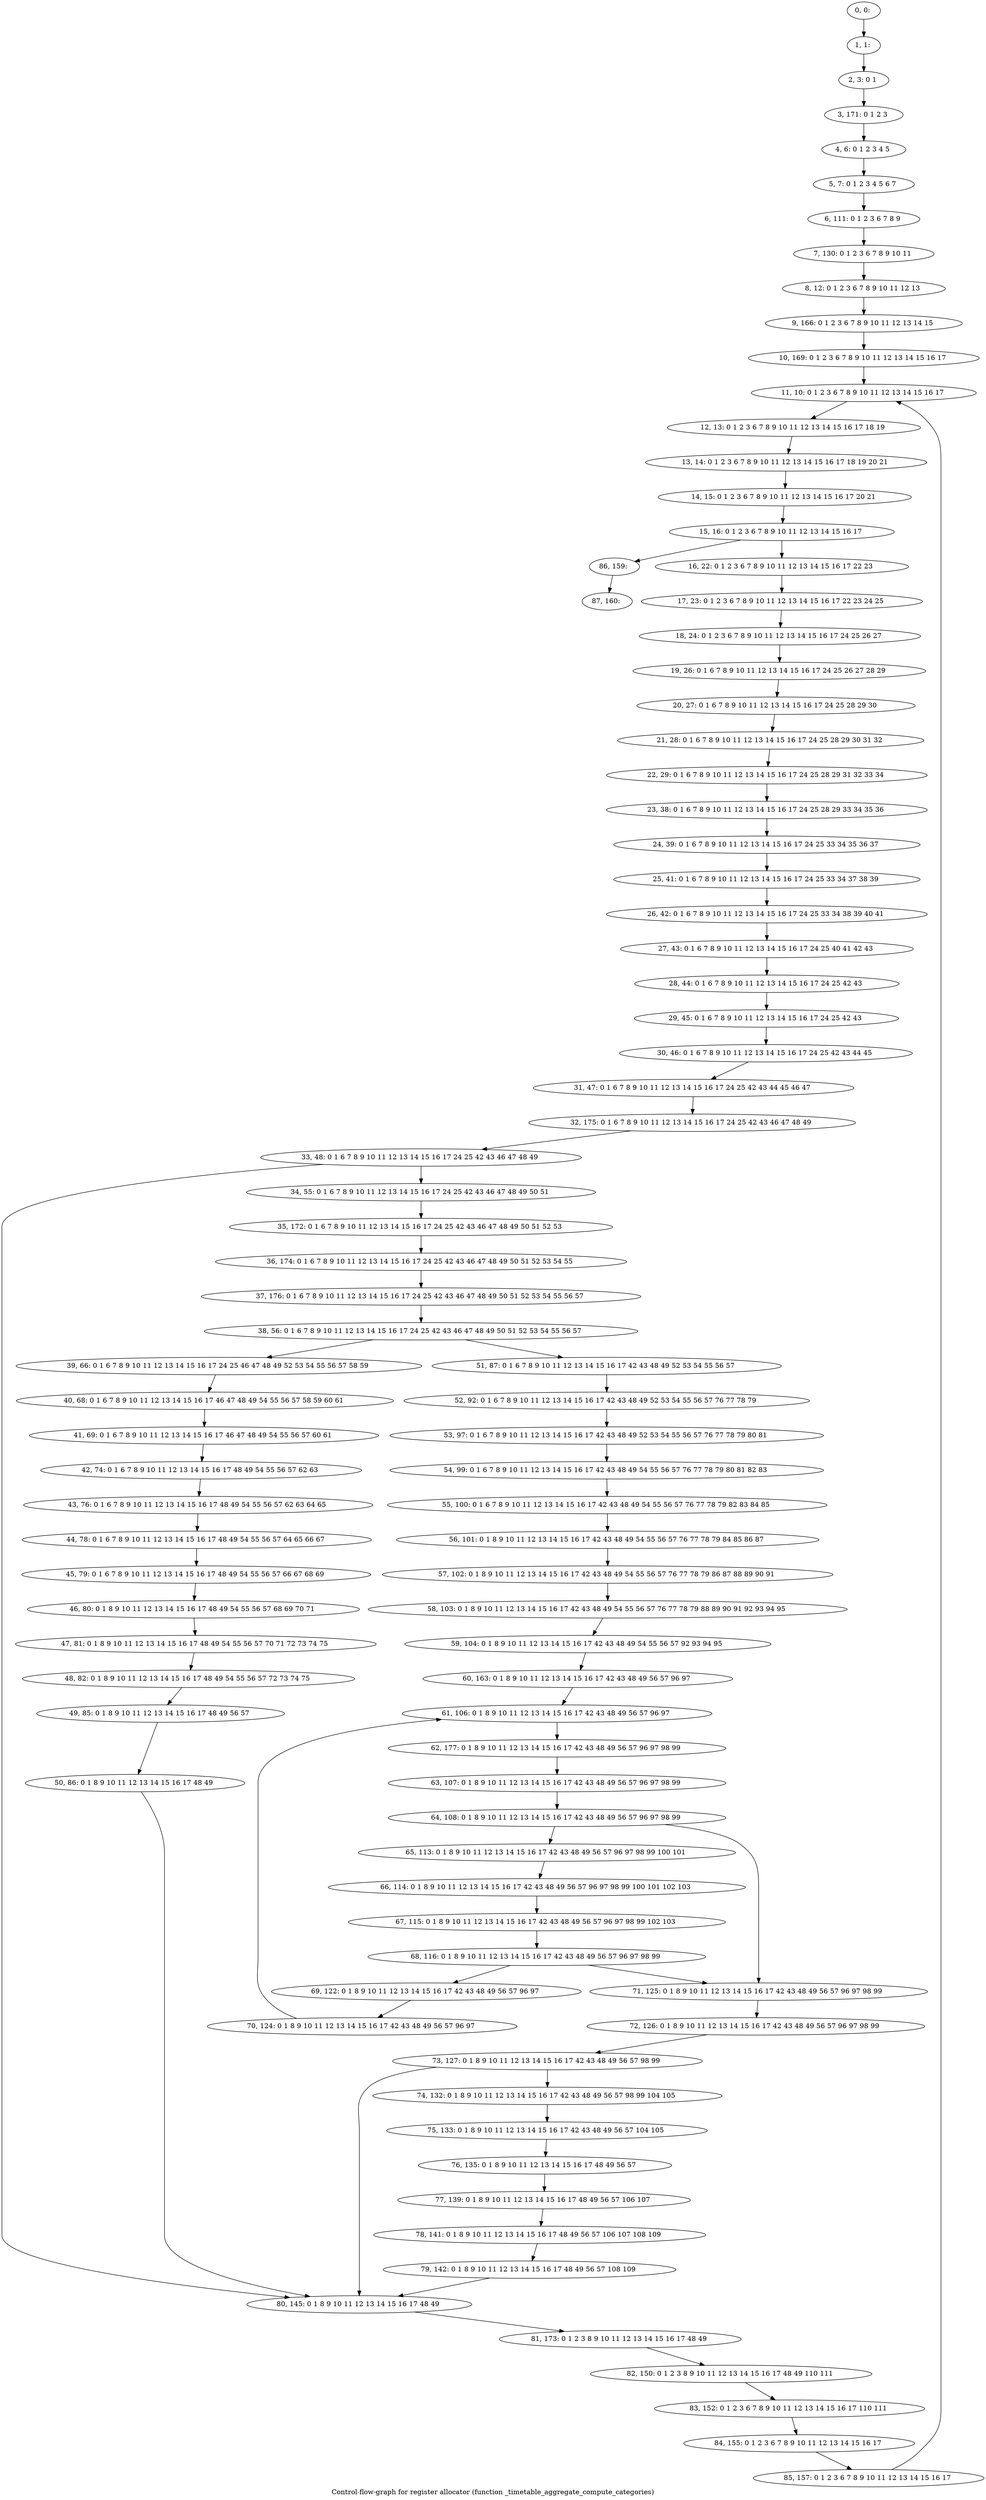 digraph G {
graph [label="Control-flow-graph for register allocator (function _timetable_aggregate_compute_categories)"]
0[label="0, 0: "];
1[label="1, 1: "];
2[label="2, 3: 0 1 "];
3[label="3, 171: 0 1 2 3 "];
4[label="4, 6: 0 1 2 3 4 5 "];
5[label="5, 7: 0 1 2 3 4 5 6 7 "];
6[label="6, 111: 0 1 2 3 6 7 8 9 "];
7[label="7, 130: 0 1 2 3 6 7 8 9 10 11 "];
8[label="8, 12: 0 1 2 3 6 7 8 9 10 11 12 13 "];
9[label="9, 166: 0 1 2 3 6 7 8 9 10 11 12 13 14 15 "];
10[label="10, 169: 0 1 2 3 6 7 8 9 10 11 12 13 14 15 16 17 "];
11[label="11, 10: 0 1 2 3 6 7 8 9 10 11 12 13 14 15 16 17 "];
12[label="12, 13: 0 1 2 3 6 7 8 9 10 11 12 13 14 15 16 17 18 19 "];
13[label="13, 14: 0 1 2 3 6 7 8 9 10 11 12 13 14 15 16 17 18 19 20 21 "];
14[label="14, 15: 0 1 2 3 6 7 8 9 10 11 12 13 14 15 16 17 20 21 "];
15[label="15, 16: 0 1 2 3 6 7 8 9 10 11 12 13 14 15 16 17 "];
16[label="16, 22: 0 1 2 3 6 7 8 9 10 11 12 13 14 15 16 17 22 23 "];
17[label="17, 23: 0 1 2 3 6 7 8 9 10 11 12 13 14 15 16 17 22 23 24 25 "];
18[label="18, 24: 0 1 2 3 6 7 8 9 10 11 12 13 14 15 16 17 24 25 26 27 "];
19[label="19, 26: 0 1 6 7 8 9 10 11 12 13 14 15 16 17 24 25 26 27 28 29 "];
20[label="20, 27: 0 1 6 7 8 9 10 11 12 13 14 15 16 17 24 25 28 29 30 "];
21[label="21, 28: 0 1 6 7 8 9 10 11 12 13 14 15 16 17 24 25 28 29 30 31 32 "];
22[label="22, 29: 0 1 6 7 8 9 10 11 12 13 14 15 16 17 24 25 28 29 31 32 33 34 "];
23[label="23, 38: 0 1 6 7 8 9 10 11 12 13 14 15 16 17 24 25 28 29 33 34 35 36 "];
24[label="24, 39: 0 1 6 7 8 9 10 11 12 13 14 15 16 17 24 25 33 34 35 36 37 "];
25[label="25, 41: 0 1 6 7 8 9 10 11 12 13 14 15 16 17 24 25 33 34 37 38 39 "];
26[label="26, 42: 0 1 6 7 8 9 10 11 12 13 14 15 16 17 24 25 33 34 38 39 40 41 "];
27[label="27, 43: 0 1 6 7 8 9 10 11 12 13 14 15 16 17 24 25 40 41 42 43 "];
28[label="28, 44: 0 1 6 7 8 9 10 11 12 13 14 15 16 17 24 25 42 43 "];
29[label="29, 45: 0 1 6 7 8 9 10 11 12 13 14 15 16 17 24 25 42 43 "];
30[label="30, 46: 0 1 6 7 8 9 10 11 12 13 14 15 16 17 24 25 42 43 44 45 "];
31[label="31, 47: 0 1 6 7 8 9 10 11 12 13 14 15 16 17 24 25 42 43 44 45 46 47 "];
32[label="32, 175: 0 1 6 7 8 9 10 11 12 13 14 15 16 17 24 25 42 43 46 47 48 49 "];
33[label="33, 48: 0 1 6 7 8 9 10 11 12 13 14 15 16 17 24 25 42 43 46 47 48 49 "];
34[label="34, 55: 0 1 6 7 8 9 10 11 12 13 14 15 16 17 24 25 42 43 46 47 48 49 50 51 "];
35[label="35, 172: 0 1 6 7 8 9 10 11 12 13 14 15 16 17 24 25 42 43 46 47 48 49 50 51 52 53 "];
36[label="36, 174: 0 1 6 7 8 9 10 11 12 13 14 15 16 17 24 25 42 43 46 47 48 49 50 51 52 53 54 55 "];
37[label="37, 176: 0 1 6 7 8 9 10 11 12 13 14 15 16 17 24 25 42 43 46 47 48 49 50 51 52 53 54 55 56 57 "];
38[label="38, 56: 0 1 6 7 8 9 10 11 12 13 14 15 16 17 24 25 42 43 46 47 48 49 50 51 52 53 54 55 56 57 "];
39[label="39, 66: 0 1 6 7 8 9 10 11 12 13 14 15 16 17 24 25 46 47 48 49 52 53 54 55 56 57 58 59 "];
40[label="40, 68: 0 1 6 7 8 9 10 11 12 13 14 15 16 17 46 47 48 49 54 55 56 57 58 59 60 61 "];
41[label="41, 69: 0 1 6 7 8 9 10 11 12 13 14 15 16 17 46 47 48 49 54 55 56 57 60 61 "];
42[label="42, 74: 0 1 6 7 8 9 10 11 12 13 14 15 16 17 48 49 54 55 56 57 62 63 "];
43[label="43, 76: 0 1 6 7 8 9 10 11 12 13 14 15 16 17 48 49 54 55 56 57 62 63 64 65 "];
44[label="44, 78: 0 1 6 7 8 9 10 11 12 13 14 15 16 17 48 49 54 55 56 57 64 65 66 67 "];
45[label="45, 79: 0 1 6 7 8 9 10 11 12 13 14 15 16 17 48 49 54 55 56 57 66 67 68 69 "];
46[label="46, 80: 0 1 8 9 10 11 12 13 14 15 16 17 48 49 54 55 56 57 68 69 70 71 "];
47[label="47, 81: 0 1 8 9 10 11 12 13 14 15 16 17 48 49 54 55 56 57 70 71 72 73 74 75 "];
48[label="48, 82: 0 1 8 9 10 11 12 13 14 15 16 17 48 49 54 55 56 57 72 73 74 75 "];
49[label="49, 85: 0 1 8 9 10 11 12 13 14 15 16 17 48 49 56 57 "];
50[label="50, 86: 0 1 8 9 10 11 12 13 14 15 16 17 48 49 "];
51[label="51, 87: 0 1 6 7 8 9 10 11 12 13 14 15 16 17 42 43 48 49 52 53 54 55 56 57 "];
52[label="52, 92: 0 1 6 7 8 9 10 11 12 13 14 15 16 17 42 43 48 49 52 53 54 55 56 57 76 77 78 79 "];
53[label="53, 97: 0 1 6 7 8 9 10 11 12 13 14 15 16 17 42 43 48 49 52 53 54 55 56 57 76 77 78 79 80 81 "];
54[label="54, 99: 0 1 6 7 8 9 10 11 12 13 14 15 16 17 42 43 48 49 54 55 56 57 76 77 78 79 80 81 82 83 "];
55[label="55, 100: 0 1 6 7 8 9 10 11 12 13 14 15 16 17 42 43 48 49 54 55 56 57 76 77 78 79 82 83 84 85 "];
56[label="56, 101: 0 1 8 9 10 11 12 13 14 15 16 17 42 43 48 49 54 55 56 57 76 77 78 79 84 85 86 87 "];
57[label="57, 102: 0 1 8 9 10 11 12 13 14 15 16 17 42 43 48 49 54 55 56 57 76 77 78 79 86 87 88 89 90 91 "];
58[label="58, 103: 0 1 8 9 10 11 12 13 14 15 16 17 42 43 48 49 54 55 56 57 76 77 78 79 88 89 90 91 92 93 94 95 "];
59[label="59, 104: 0 1 8 9 10 11 12 13 14 15 16 17 42 43 48 49 54 55 56 57 92 93 94 95 "];
60[label="60, 163: 0 1 8 9 10 11 12 13 14 15 16 17 42 43 48 49 56 57 96 97 "];
61[label="61, 106: 0 1 8 9 10 11 12 13 14 15 16 17 42 43 48 49 56 57 96 97 "];
62[label="62, 177: 0 1 8 9 10 11 12 13 14 15 16 17 42 43 48 49 56 57 96 97 98 99 "];
63[label="63, 107: 0 1 8 9 10 11 12 13 14 15 16 17 42 43 48 49 56 57 96 97 98 99 "];
64[label="64, 108: 0 1 8 9 10 11 12 13 14 15 16 17 42 43 48 49 56 57 96 97 98 99 "];
65[label="65, 113: 0 1 8 9 10 11 12 13 14 15 16 17 42 43 48 49 56 57 96 97 98 99 100 101 "];
66[label="66, 114: 0 1 8 9 10 11 12 13 14 15 16 17 42 43 48 49 56 57 96 97 98 99 100 101 102 103 "];
67[label="67, 115: 0 1 8 9 10 11 12 13 14 15 16 17 42 43 48 49 56 57 96 97 98 99 102 103 "];
68[label="68, 116: 0 1 8 9 10 11 12 13 14 15 16 17 42 43 48 49 56 57 96 97 98 99 "];
69[label="69, 122: 0 1 8 9 10 11 12 13 14 15 16 17 42 43 48 49 56 57 96 97 "];
70[label="70, 124: 0 1 8 9 10 11 12 13 14 15 16 17 42 43 48 49 56 57 96 97 "];
71[label="71, 125: 0 1 8 9 10 11 12 13 14 15 16 17 42 43 48 49 56 57 96 97 98 99 "];
72[label="72, 126: 0 1 8 9 10 11 12 13 14 15 16 17 42 43 48 49 56 57 96 97 98 99 "];
73[label="73, 127: 0 1 8 9 10 11 12 13 14 15 16 17 42 43 48 49 56 57 98 99 "];
74[label="74, 132: 0 1 8 9 10 11 12 13 14 15 16 17 42 43 48 49 56 57 98 99 104 105 "];
75[label="75, 133: 0 1 8 9 10 11 12 13 14 15 16 17 42 43 48 49 56 57 104 105 "];
76[label="76, 135: 0 1 8 9 10 11 12 13 14 15 16 17 48 49 56 57 "];
77[label="77, 139: 0 1 8 9 10 11 12 13 14 15 16 17 48 49 56 57 106 107 "];
78[label="78, 141: 0 1 8 9 10 11 12 13 14 15 16 17 48 49 56 57 106 107 108 109 "];
79[label="79, 142: 0 1 8 9 10 11 12 13 14 15 16 17 48 49 56 57 108 109 "];
80[label="80, 145: 0 1 8 9 10 11 12 13 14 15 16 17 48 49 "];
81[label="81, 173: 0 1 2 3 8 9 10 11 12 13 14 15 16 17 48 49 "];
82[label="82, 150: 0 1 2 3 8 9 10 11 12 13 14 15 16 17 48 49 110 111 "];
83[label="83, 152: 0 1 2 3 6 7 8 9 10 11 12 13 14 15 16 17 110 111 "];
84[label="84, 155: 0 1 2 3 6 7 8 9 10 11 12 13 14 15 16 17 "];
85[label="85, 157: 0 1 2 3 6 7 8 9 10 11 12 13 14 15 16 17 "];
86[label="86, 159: "];
87[label="87, 160: "];
0->1 ;
1->2 ;
2->3 ;
3->4 ;
4->5 ;
5->6 ;
6->7 ;
7->8 ;
8->9 ;
9->10 ;
10->11 ;
11->12 ;
12->13 ;
13->14 ;
14->15 ;
15->16 ;
15->86 ;
16->17 ;
17->18 ;
18->19 ;
19->20 ;
20->21 ;
21->22 ;
22->23 ;
23->24 ;
24->25 ;
25->26 ;
26->27 ;
27->28 ;
28->29 ;
29->30 ;
30->31 ;
31->32 ;
32->33 ;
33->34 ;
33->80 ;
34->35 ;
35->36 ;
36->37 ;
37->38 ;
38->39 ;
38->51 ;
39->40 ;
40->41 ;
41->42 ;
42->43 ;
43->44 ;
44->45 ;
45->46 ;
46->47 ;
47->48 ;
48->49 ;
49->50 ;
50->80 ;
51->52 ;
52->53 ;
53->54 ;
54->55 ;
55->56 ;
56->57 ;
57->58 ;
58->59 ;
59->60 ;
60->61 ;
61->62 ;
62->63 ;
63->64 ;
64->65 ;
64->71 ;
65->66 ;
66->67 ;
67->68 ;
68->69 ;
68->71 ;
69->70 ;
70->61 ;
71->72 ;
72->73 ;
73->74 ;
73->80 ;
74->75 ;
75->76 ;
76->77 ;
77->78 ;
78->79 ;
79->80 ;
80->81 ;
81->82 ;
82->83 ;
83->84 ;
84->85 ;
85->11 ;
86->87 ;
}
